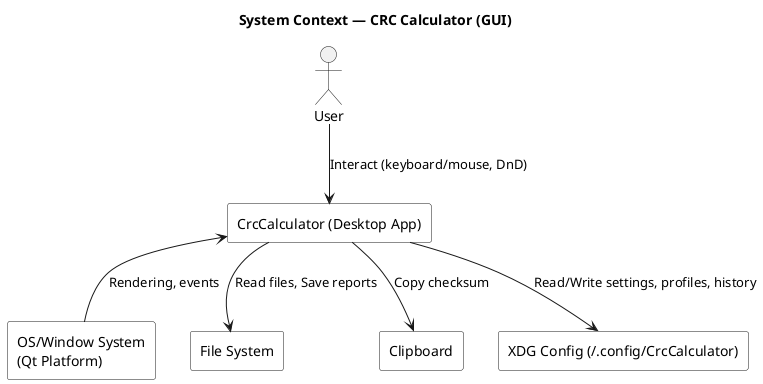 @startuml Context
title System Context — CRC Calculator (GUI)

skinparam shadowing false
skinparam rectangle {
  BackgroundColor White
}

actor User as user
rectangle "OS/Window System\n(Qt Platform)" as os
rectangle "File System" as fs
rectangle "Clipboard" as clip
rectangle "XDG Config (~/.config/CrcCalculator)" as xdg

rectangle "CrcCalculator (Desktop App)" as app {
}

user --> app : Interact (keyboard/mouse, DnD)
app --> fs : Read files, Save reports
app --> clip : Copy checksum
app --> xdg : Read/Write settings, profiles, history
app <-- os : Rendering, events

@enduml